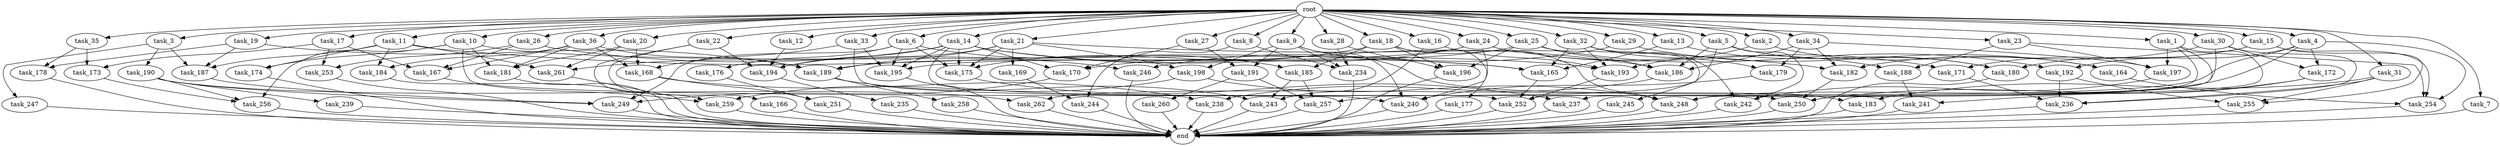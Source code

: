 digraph G {
  task_171 [size="523986010.112000"];
  task_32 [size="1.024000"];
  task_191 [size="386547056.640000"];
  task_28 [size="1.024000"];
  task_247 [size="695784701.952000"];
  task_27 [size="1.024000"];
  task_251 [size="635655159.808000"];
  task_4 [size="1.024000"];
  task_2 [size="1.024000"];
  task_13 [size="1.024000"];
  task_260 [size="695784701.952000"];
  task_256 [size="901943132.160000"];
  task_182 [size="1047972020.224000"];
  task_186 [size="2491081031.680000"];
  task_177 [size="695784701.952000"];
  task_168 [size="1185410973.696000"];
  task_245 [size="420906795.008000"];
  task_6 [size="1.024000"];
  task_9 [size="1.024000"];
  task_20 [size="1.024000"];
  task_175 [size="2027224563.712000"];
  task_179 [size="1116691496.960000"];
  task_189 [size="2173253451.776000"];
  task_188 [size="858993459.200000"];
  task_259 [size="970662608.896000"];
  task_183 [size="214748364.800000"];
  task_31 [size="1.024000"];
  task_14 [size="1.024000"];
  task_36 [size="1.024000"];
  task_16 [size="1.024000"];
  task_185 [size="1116691496.960000"];
  task_249 [size="1451698946.048000"];
  task_243 [size="1666447310.848000"];
  task_198 [size="292057776.128000"];
  task_170 [size="1314259992.576000"];
  task_15 [size="1.024000"];
  task_10 [size="1.024000"];
  task_29 [size="1.024000"];
  task_240 [size="1228360646.656000"];
  task_250 [size="1906965479.424000"];
  task_235 [size="137438953.472000"];
  task_167 [size="1236950581.248000"];
  task_190 [size="695784701.952000"];
  task_237 [size="446676598.784000"];
  task_26 [size="1.024000"];
  task_174 [size="858993459.200000"];
  end [size="0.000000"];
  task_169 [size="214748364.800000"];
  task_192 [size="764504178.688000"];
  task_19 [size="1.024000"];
  task_180 [size="1185410973.696000"];
  task_18 [size="1.024000"];
  task_12 [size="1.024000"];
  task_33 [size="1.024000"];
  task_241 [size="1073741824.000000"];
  task_197 [size="1322849927.168000"];
  task_242 [size="1108101562.368000"];
  task_253 [size="687194767.360000"];
  task_173 [size="996432412.672000"];
  task_236 [size="1245540515.840000"];
  task_246 [size="1408749273.088000"];
  task_261 [size="1219770712.064000"];
  task_184 [size="858993459.200000"];
  task_25 [size="1.024000"];
  task_21 [size="1.024000"];
  task_244 [size="936302870.528000"];
  task_196 [size="1382979469.312000"];
  task_187 [size="1864015806.464000"];
  task_23 [size="1.024000"];
  task_176 [size="420906795.008000"];
  root [size="0.000000"];
  task_5 [size="1.024000"];
  task_195 [size="1846835937.280000"];
  task_193 [size="1529008357.376000"];
  task_11 [size="1.024000"];
  task_258 [size="695784701.952000"];
  task_194 [size="1159641169.920000"];
  task_234 [size="1073741824.000000"];
  task_3 [size="1.024000"];
  task_166 [size="34359738.368000"];
  task_239 [size="137438953.472000"];
  task_22 [size="1.024000"];
  task_165 [size="1846835937.280000"];
  task_7 [size="1.024000"];
  task_34 [size="1.024000"];
  task_262 [size="352187318.272000"];
  task_254 [size="1838246002.688000"];
  task_257 [size="1795296329.728000"];
  task_252 [size="884763262.976000"];
  task_17 [size="1.024000"];
  task_248 [size="1065151889.408000"];
  task_164 [size="996432412.672000"];
  task_238 [size="429496729.600000"];
  task_178 [size="1717986918.400000"];
  task_1 [size="1.024000"];
  task_181 [size="1314259992.576000"];
  task_172 [size="352187318.272000"];
  task_35 [size="1.024000"];
  task_30 [size="1.024000"];
  task_24 [size="1.024000"];
  task_255 [size="901943132.160000"];
  task_8 [size="1.024000"];

  task_171 -> task_236 [size="411041792.000000"];
  task_32 -> task_179 [size="411041792.000000"];
  task_32 -> task_242 [size="411041792.000000"];
  task_32 -> task_193 [size="411041792.000000"];
  task_32 -> task_245 [size="411041792.000000"];
  task_32 -> task_165 [size="411041792.000000"];
  task_191 -> task_260 [size="679477248.000000"];
  task_191 -> task_257 [size="679477248.000000"];
  task_28 -> task_234 [size="134217728.000000"];
  task_28 -> task_196 [size="134217728.000000"];
  task_247 -> end [size="1.000000"];
  task_27 -> task_170 [size="301989888.000000"];
  task_27 -> task_191 [size="301989888.000000"];
  task_251 -> end [size="1.000000"];
  task_4 -> task_192 [size="209715200.000000"];
  task_4 -> task_262 [size="209715200.000000"];
  task_4 -> task_254 [size="209715200.000000"];
  task_4 -> task_172 [size="209715200.000000"];
  task_4 -> task_248 [size="209715200.000000"];
  task_2 -> task_193 [size="134217728.000000"];
  task_2 -> task_164 [size="134217728.000000"];
  task_13 -> task_180 [size="411041792.000000"];
  task_13 -> task_165 [size="411041792.000000"];
  task_260 -> end [size="1.000000"];
  task_256 -> end [size="1.000000"];
  task_182 -> task_250 [size="411041792.000000"];
  task_186 -> task_238 [size="209715200.000000"];
  task_177 -> end [size="1.000000"];
  task_168 -> task_238 [size="209715200.000000"];
  task_168 -> task_251 [size="209715200.000000"];
  task_245 -> end [size="1.000000"];
  task_6 -> task_175 [size="411041792.000000"];
  task_6 -> task_195 [size="411041792.000000"];
  task_6 -> task_185 [size="411041792.000000"];
  task_6 -> task_249 [size="411041792.000000"];
  task_6 -> task_176 [size="411041792.000000"];
  task_9 -> task_240 [size="75497472.000000"];
  task_9 -> task_183 [size="75497472.000000"];
  task_9 -> task_234 [size="75497472.000000"];
  task_9 -> task_198 [size="75497472.000000"];
  task_9 -> task_191 [size="75497472.000000"];
  task_20 -> task_261 [size="209715200.000000"];
  task_20 -> task_181 [size="209715200.000000"];
  task_20 -> task_168 [size="209715200.000000"];
  task_175 -> task_237 [size="301989888.000000"];
  task_179 -> task_240 [size="411041792.000000"];
  task_189 -> task_243 [size="679477248.000000"];
  task_189 -> task_258 [size="679477248.000000"];
  task_188 -> task_241 [size="209715200.000000"];
  task_259 -> end [size="1.000000"];
  task_183 -> end [size="1.000000"];
  task_31 -> task_183 [size="134217728.000000"];
  task_31 -> task_255 [size="134217728.000000"];
  task_31 -> task_236 [size="134217728.000000"];
  task_14 -> task_175 [size="679477248.000000"];
  task_14 -> task_252 [size="679477248.000000"];
  task_14 -> task_261 [size="679477248.000000"];
  task_14 -> task_194 [size="679477248.000000"];
  task_14 -> task_195 [size="679477248.000000"];
  task_14 -> task_186 [size="679477248.000000"];
  task_14 -> task_165 [size="679477248.000000"];
  task_14 -> task_170 [size="679477248.000000"];
  task_36 -> task_167 [size="536870912.000000"];
  task_36 -> task_168 [size="536870912.000000"];
  task_36 -> task_184 [size="536870912.000000"];
  task_36 -> task_181 [size="536870912.000000"];
  task_36 -> task_189 [size="536870912.000000"];
  task_16 -> task_243 [size="411041792.000000"];
  task_16 -> task_193 [size="411041792.000000"];
  task_185 -> task_243 [size="536870912.000000"];
  task_185 -> task_257 [size="536870912.000000"];
  task_249 -> end [size="1.000000"];
  task_243 -> end [size="1.000000"];
  task_198 -> task_259 [size="75497472.000000"];
  task_198 -> task_248 [size="75497472.000000"];
  task_170 -> task_249 [size="838860800.000000"];
  task_15 -> task_180 [size="209715200.000000"];
  task_15 -> task_254 [size="209715200.000000"];
  task_15 -> task_255 [size="209715200.000000"];
  task_15 -> task_171 [size="209715200.000000"];
  task_10 -> task_250 [size="536870912.000000"];
  task_10 -> task_193 [size="536870912.000000"];
  task_10 -> task_181 [size="536870912.000000"];
  task_10 -> task_174 [size="536870912.000000"];
  task_10 -> task_256 [size="536870912.000000"];
  task_29 -> task_246 [size="838860800.000000"];
  task_29 -> task_164 [size="838860800.000000"];
  task_240 -> end [size="1.000000"];
  task_250 -> end [size="1.000000"];
  task_235 -> end [size="1.000000"];
  task_167 -> task_259 [size="838860800.000000"];
  task_190 -> task_262 [size="134217728.000000"];
  task_190 -> task_249 [size="134217728.000000"];
  task_190 -> task_256 [size="134217728.000000"];
  task_190 -> task_239 [size="134217728.000000"];
  task_237 -> end [size="1.000000"];
  task_26 -> task_167 [size="536870912.000000"];
  task_26 -> task_253 [size="536870912.000000"];
  task_26 -> task_246 [size="536870912.000000"];
  task_174 -> end [size="1.000000"];
  task_169 -> task_244 [size="75497472.000000"];
  task_192 -> task_255 [size="536870912.000000"];
  task_192 -> task_236 [size="536870912.000000"];
  task_19 -> task_187 [size="838860800.000000"];
  task_19 -> task_189 [size="838860800.000000"];
  task_19 -> task_178 [size="838860800.000000"];
  task_180 -> end [size="1.000000"];
  task_18 -> task_175 [size="679477248.000000"];
  task_18 -> task_185 [size="679477248.000000"];
  task_18 -> task_177 [size="679477248.000000"];
  task_18 -> task_248 [size="679477248.000000"];
  task_18 -> task_196 [size="679477248.000000"];
  task_12 -> task_194 [size="209715200.000000"];
  task_33 -> task_240 [size="411041792.000000"];
  task_33 -> task_195 [size="411041792.000000"];
  task_33 -> task_168 [size="411041792.000000"];
  task_241 -> end [size="1.000000"];
  task_197 -> task_242 [size="134217728.000000"];
  task_242 -> end [size="1.000000"];
  task_253 -> end [size="1.000000"];
  task_173 -> task_256 [size="209715200.000000"];
  task_236 -> end [size="1.000000"];
  task_246 -> end [size="1.000000"];
  task_261 -> end [size="1.000000"];
  task_184 -> end [size="1.000000"];
  task_25 -> task_189 [size="536870912.000000"];
  task_25 -> task_192 [size="536870912.000000"];
  task_25 -> task_186 [size="536870912.000000"];
  task_25 -> task_196 [size="536870912.000000"];
  task_21 -> task_189 [size="209715200.000000"];
  task_21 -> task_182 [size="209715200.000000"];
  task_21 -> task_175 [size="209715200.000000"];
  task_21 -> task_194 [size="209715200.000000"];
  task_21 -> task_169 [size="209715200.000000"];
  task_21 -> task_198 [size="209715200.000000"];
  task_244 -> end [size="1.000000"];
  task_196 -> end [size="1.000000"];
  task_187 -> task_249 [size="33554432.000000"];
  task_23 -> task_254 [size="536870912.000000"];
  task_23 -> task_197 [size="536870912.000000"];
  task_23 -> task_188 [size="536870912.000000"];
  task_176 -> task_251 [size="411041792.000000"];
  root -> task_12 [size="1.000000"];
  root -> task_36 [size="1.000000"];
  root -> task_16 [size="1.000000"];
  root -> task_9 [size="1.000000"];
  root -> task_1 [size="1.000000"];
  root -> task_11 [size="1.000000"];
  root -> task_22 [size="1.000000"];
  root -> task_7 [size="1.000000"];
  root -> task_28 [size="1.000000"];
  root -> task_4 [size="1.000000"];
  root -> task_34 [size="1.000000"];
  root -> task_2 [size="1.000000"];
  root -> task_15 [size="1.000000"];
  root -> task_10 [size="1.000000"];
  root -> task_29 [size="1.000000"];
  root -> task_21 [size="1.000000"];
  root -> task_17 [size="1.000000"];
  root -> task_18 [size="1.000000"];
  root -> task_27 [size="1.000000"];
  root -> task_20 [size="1.000000"];
  root -> task_23 [size="1.000000"];
  root -> task_6 [size="1.000000"];
  root -> task_32 [size="1.000000"];
  root -> task_5 [size="1.000000"];
  root -> task_26 [size="1.000000"];
  root -> task_25 [size="1.000000"];
  root -> task_8 [size="1.000000"];
  root -> task_35 [size="1.000000"];
  root -> task_13 [size="1.000000"];
  root -> task_30 [size="1.000000"];
  root -> task_19 [size="1.000000"];
  root -> task_33 [size="1.000000"];
  root -> task_24 [size="1.000000"];
  root -> task_3 [size="1.000000"];
  root -> task_31 [size="1.000000"];
  root -> task_14 [size="1.000000"];
  task_5 -> task_242 [size="536870912.000000"];
  task_5 -> task_186 [size="536870912.000000"];
  task_5 -> task_180 [size="536870912.000000"];
  task_5 -> task_257 [size="536870912.000000"];
  task_195 -> end [size="1.000000"];
  task_193 -> task_252 [size="75497472.000000"];
  task_11 -> task_187 [size="301989888.000000"];
  task_11 -> task_261 [size="301989888.000000"];
  task_11 -> task_184 [size="301989888.000000"];
  task_11 -> task_165 [size="301989888.000000"];
  task_11 -> task_174 [size="301989888.000000"];
  task_258 -> end [size="1.000000"];
  task_194 -> task_235 [size="134217728.000000"];
  task_234 -> end [size="1.000000"];
  task_3 -> task_187 [size="679477248.000000"];
  task_3 -> task_247 [size="679477248.000000"];
  task_3 -> task_190 [size="679477248.000000"];
  task_166 -> end [size="1.000000"];
  task_239 -> end [size="1.000000"];
  task_22 -> task_194 [size="33554432.000000"];
  task_22 -> task_259 [size="33554432.000000"];
  task_22 -> task_166 [size="33554432.000000"];
  task_165 -> task_252 [size="33554432.000000"];
  task_7 -> end [size="1.000000"];
  task_34 -> task_186 [size="679477248.000000"];
  task_34 -> task_182 [size="679477248.000000"];
  task_34 -> task_179 [size="679477248.000000"];
  task_34 -> task_197 [size="679477248.000000"];
  task_262 -> end [size="1.000000"];
  task_254 -> end [size="1.000000"];
  task_257 -> end [size="1.000000"];
  task_252 -> end [size="1.000000"];
  task_17 -> task_167 [size="134217728.000000"];
  task_17 -> task_253 [size="134217728.000000"];
  task_17 -> task_173 [size="134217728.000000"];
  task_248 -> end [size="1.000000"];
  task_164 -> task_254 [size="838860800.000000"];
  task_238 -> end [size="1.000000"];
  task_178 -> end [size="1.000000"];
  task_1 -> task_250 [size="75497472.000000"];
  task_1 -> task_248 [size="75497472.000000"];
  task_1 -> task_197 [size="75497472.000000"];
  task_1 -> task_252 [size="75497472.000000"];
  task_181 -> end [size="1.000000"];
  task_172 -> task_250 [size="838860800.000000"];
  task_172 -> task_241 [size="838860800.000000"];
  task_35 -> task_173 [size="838860800.000000"];
  task_35 -> task_178 [size="838860800.000000"];
  task_30 -> task_182 [size="134217728.000000"];
  task_30 -> task_237 [size="134217728.000000"];
  task_30 -> task_172 [size="134217728.000000"];
  task_30 -> task_236 [size="134217728.000000"];
  task_24 -> task_240 [size="301989888.000000"];
  task_24 -> task_195 [size="301989888.000000"];
  task_24 -> task_171 [size="301989888.000000"];
  task_24 -> task_170 [size="301989888.000000"];
  task_24 -> task_188 [size="301989888.000000"];
  task_255 -> end [size="1.000000"];
  task_8 -> task_234 [size="838860800.000000"];
  task_8 -> task_244 [size="838860800.000000"];
}
